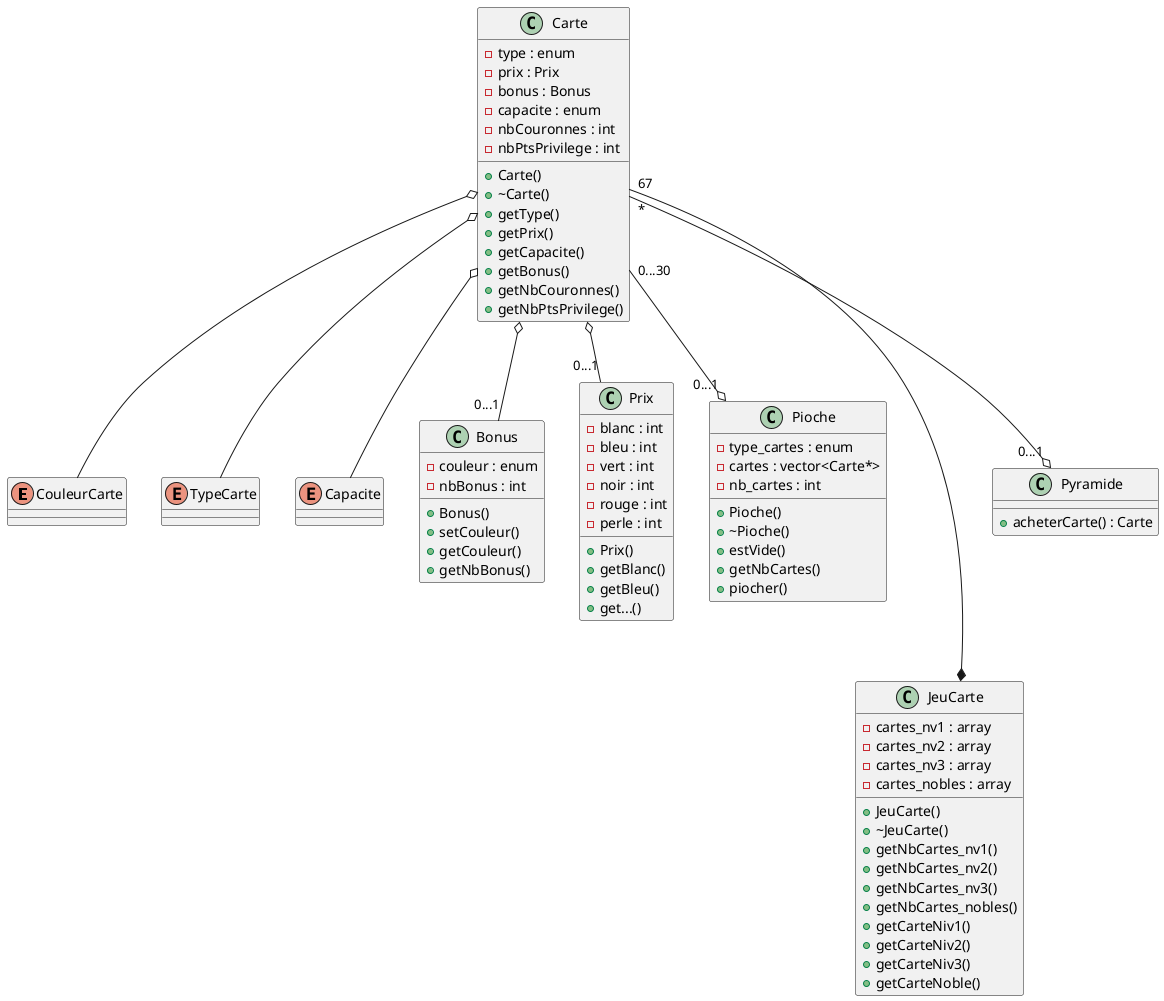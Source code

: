 @startuml
enum CouleurCarte

enum TypeCarte

enum Capacite

class Carte{
    - type : enum
    - prix : Prix
    - bonus : Bonus
    - capacite : enum
    - nbCouronnes : int
    - nbPtsPrivilege : int
    + Carte()
    + ~Carte()
    + getType()
    + getPrix() 
    + getCapacite()
    + getBonus()
    + getNbCouronnes() 
    + getNbPtsPrivilege()
}

class Bonus{
    - couleur : enum
    - nbBonus : int
    + Bonus()
    + setCouleur()
    + getCouleur()
    + getNbBonus()
}

class Prix{
    - blanc : int
    - bleu : int
    - vert : int
    - noir : int
    - rouge : int
    - perle : int
    + Prix()
    + getBlanc()
    + getBleu()
    + get...()
}

class Pioche {
    - type_cartes : enum
    - cartes : vector<Carte*>
    - nb_cartes : int
    + Pioche()
    + ~Pioche()
    + estVide()
    + getNbCartes()
    + piocher()
}

class JeuCarte {
    - cartes_nv1 : array
    - cartes_nv2 : array
    - cartes_nv3 : array
    - cartes_nobles : array
    + JeuCarte()
    + ~JeuCarte()
    + getNbCartes_nv1()
    + getNbCartes_nv2()
    + getNbCartes_nv3()
    + getNbCartes_nobles()
    + getCarteNiv1()
    + getCarteNiv2()
    + getCarteNiv3()
    + getCarteNoble()
}

class Pyramide {
    + acheterCarte() : Carte
}

Carte "67"---* JeuCarte
Carte "*" --o "0...1" Pyramide
Carte "0...30" --o "0...1" Pioche
Carte o-- "0...1" Bonus
Carte o-- "0...1"Prix
Carte o-- CouleurCarte
Carte o-- TypeCarte
Carte o-- Capacite
@enduml